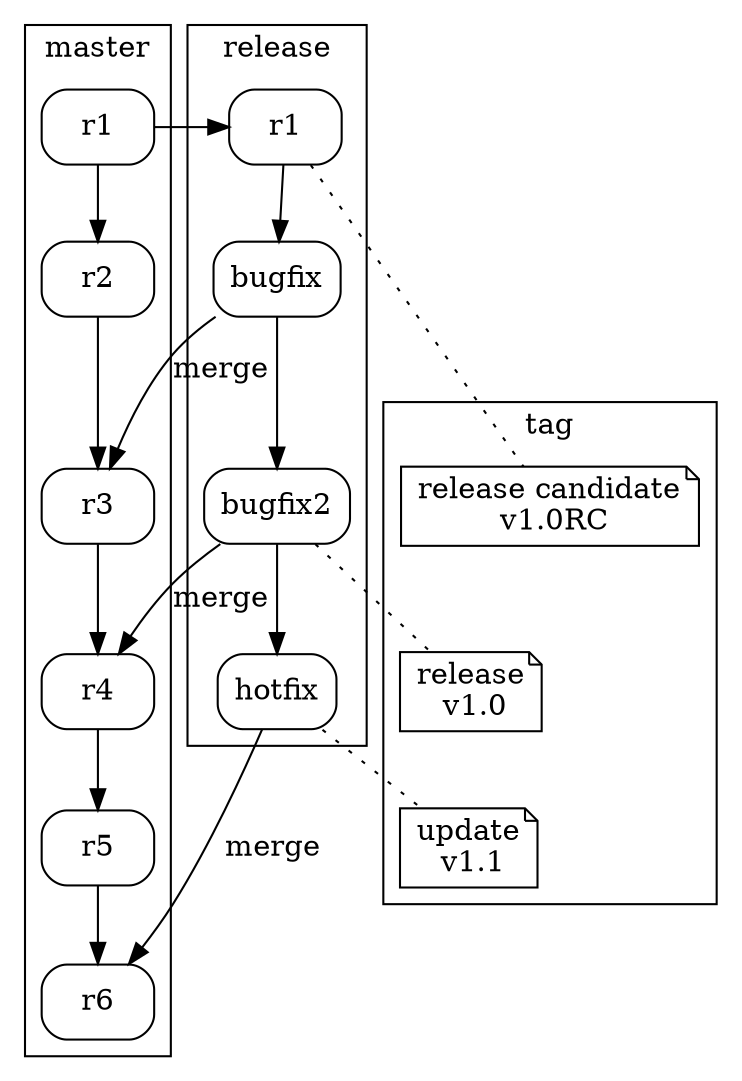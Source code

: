 digraph git {
	node [shape=box,style=rounded];
    subgraph cluster_master {
        label = "master";
        r1 -> r2 -> r3 -> r4 -> r5 -> r6;
    }

    subgraph cluster_release {
        label = "release";
		r1 -> r1_1;
		r1_1[label="r1"]; 
        bugfix -> bugfix2 -> hotfix;
		r1_1 -> bugfix;
    }

	subgraph cluster_tag {
		node [shape=note];
		edge [dir=none,style=dotted];
		label="tag";
	    r1_1 -> V1rc;
		bugfix2 -> V1;
		hotfix -> V11;
		V1rc[label="release candidate\n v1.0RC"];
		V1[label="release\n v1.0"];
		V11[label="update\n v1.1"];
		V1rc -> V1 -> V11[style=invis];
	}
    bugfix -> r3 [label="merge"];
	bugfix2 -> r4 [label="merge"];
    hotfix -> r6 [label="merge"];
}



